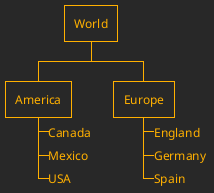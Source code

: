 ' Do not edit
' Theme Gallery
' autogenerated by script
'
@startwbs
!theme crt-amber
* World
** America 
***_ Canada 
***_ Mexico
***_ USA
** Europe
***_  England
***_  Germany
***_  Spain
@endwbs
